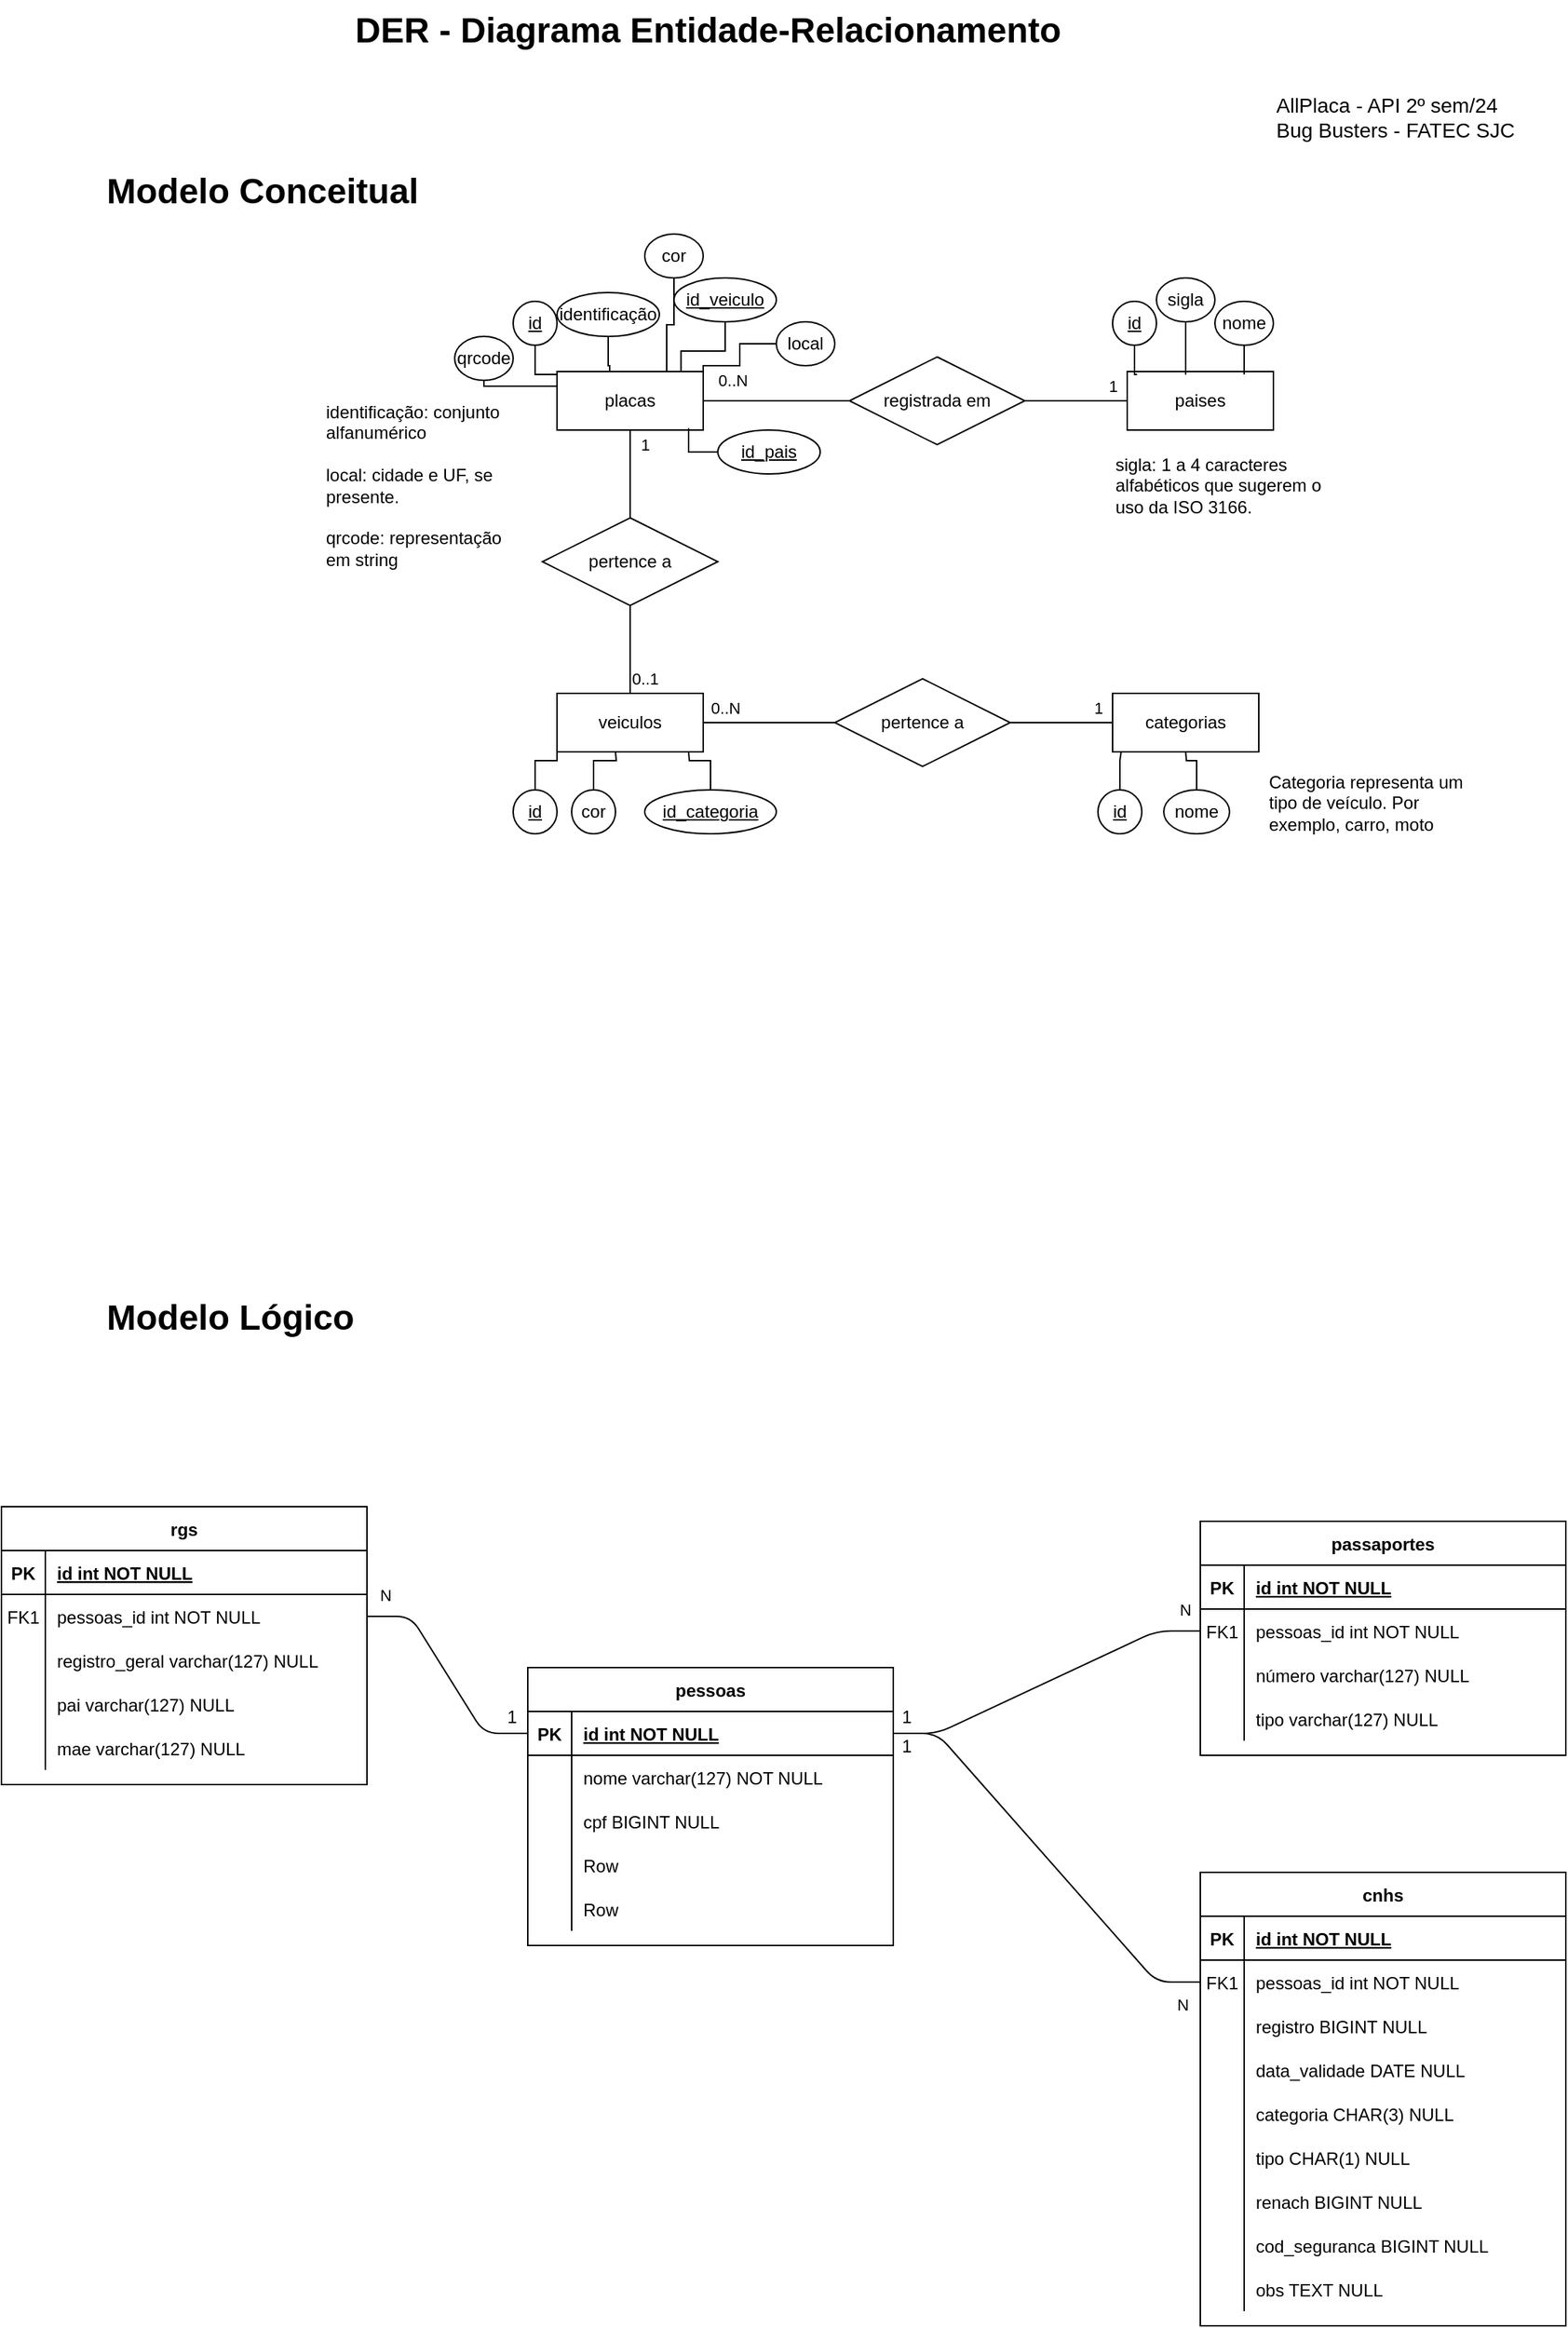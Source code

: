<mxfile version="24.7.8">
  <diagram id="R2lEEEUBdFMjLlhIrx00" name="Page-1">
    <mxGraphModel dx="1949" dy="1204" grid="1" gridSize="10" guides="1" tooltips="1" connect="1" arrows="1" fold="1" page="1" pageScale="1" pageWidth="1169" pageHeight="827" math="0" shadow="0" extFonts="Permanent Marker^https://fonts.googleapis.com/css?family=Permanent+Marker">
      <root>
        <mxCell id="0" />
        <mxCell id="1" parent="0" />
        <mxCell id="C-vyLk0tnHw3VtMMgP7b-1" value="N" style="edgeStyle=entityRelationEdgeStyle;endArrow=none;startArrow=none;endFill=0;startFill=0;rounded=1;curved=0;" parent="1" source="C-vyLk0tnHw3VtMMgP7b-24" target="C-vyLk0tnHw3VtMMgP7b-6" edge="1">
          <mxGeometry x="0.92" y="-15" width="100" height="100" relative="1" as="geometry">
            <mxPoint x="640" y="1760" as="sourcePoint" />
            <mxPoint x="740" y="1660" as="targetPoint" />
            <mxPoint as="offset" />
          </mxGeometry>
        </mxCell>
        <mxCell id="C-vyLk0tnHw3VtMMgP7b-12" value="N" style="edgeStyle=entityRelationEdgeStyle;endArrow=none;startArrow=none;endFill=0;startFill=0;exitX=1;exitY=0.5;exitDx=0;exitDy=0;" parent="1" source="C-vyLk0tnHw3VtMMgP7b-24" target="C-vyLk0tnHw3VtMMgP7b-17" edge="1">
          <mxGeometry x="0.911" y="15" width="100" height="100" relative="1" as="geometry">
            <mxPoint x="700" y="1220" as="sourcePoint" />
            <mxPoint x="760" y="1245" as="targetPoint" />
            <mxPoint as="offset" />
          </mxGeometry>
        </mxCell>
        <mxCell id="C-vyLk0tnHw3VtMMgP7b-2" value="cnhs" style="shape=table;startSize=30;container=1;collapsible=1;childLayout=tableLayout;fixedRows=1;rowLines=0;fontStyle=1;align=center;resizeLast=1;" parent="1" vertex="1">
          <mxGeometry x="890" y="1310" width="250" height="310" as="geometry" />
        </mxCell>
        <mxCell id="C-vyLk0tnHw3VtMMgP7b-3" value="" style="shape=partialRectangle;collapsible=0;dropTarget=0;pointerEvents=0;fillColor=none;points=[[0,0.5],[1,0.5]];portConstraint=eastwest;top=0;left=0;right=0;bottom=1;" parent="C-vyLk0tnHw3VtMMgP7b-2" vertex="1">
          <mxGeometry y="30" width="250" height="30" as="geometry" />
        </mxCell>
        <mxCell id="C-vyLk0tnHw3VtMMgP7b-4" value="PK" style="shape=partialRectangle;overflow=hidden;connectable=0;fillColor=none;top=0;left=0;bottom=0;right=0;fontStyle=1;" parent="C-vyLk0tnHw3VtMMgP7b-3" vertex="1">
          <mxGeometry width="30" height="30" as="geometry">
            <mxRectangle width="30" height="30" as="alternateBounds" />
          </mxGeometry>
        </mxCell>
        <mxCell id="C-vyLk0tnHw3VtMMgP7b-5" value="id int NOT NULL " style="shape=partialRectangle;overflow=hidden;connectable=0;fillColor=none;top=0;left=0;bottom=0;right=0;align=left;spacingLeft=6;fontStyle=5;" parent="C-vyLk0tnHw3VtMMgP7b-3" vertex="1">
          <mxGeometry x="30" width="220" height="30" as="geometry">
            <mxRectangle width="220" height="30" as="alternateBounds" />
          </mxGeometry>
        </mxCell>
        <mxCell id="C-vyLk0tnHw3VtMMgP7b-6" value="" style="shape=partialRectangle;collapsible=0;dropTarget=0;pointerEvents=0;fillColor=none;points=[[0,0.5],[1,0.5]];portConstraint=eastwest;top=0;left=0;right=0;bottom=0;" parent="C-vyLk0tnHw3VtMMgP7b-2" vertex="1">
          <mxGeometry y="60" width="250" height="30" as="geometry" />
        </mxCell>
        <mxCell id="C-vyLk0tnHw3VtMMgP7b-7" value="FK1" style="shape=partialRectangle;overflow=hidden;connectable=0;fillColor=none;top=0;left=0;bottom=0;right=0;" parent="C-vyLk0tnHw3VtMMgP7b-6" vertex="1">
          <mxGeometry width="30" height="30" as="geometry">
            <mxRectangle width="30" height="30" as="alternateBounds" />
          </mxGeometry>
        </mxCell>
        <mxCell id="C-vyLk0tnHw3VtMMgP7b-8" value="pessoas_id int NOT NULL" style="shape=partialRectangle;overflow=hidden;connectable=0;fillColor=none;top=0;left=0;bottom=0;right=0;align=left;spacingLeft=6;" parent="C-vyLk0tnHw3VtMMgP7b-6" vertex="1">
          <mxGeometry x="30" width="220" height="30" as="geometry">
            <mxRectangle width="220" height="30" as="alternateBounds" />
          </mxGeometry>
        </mxCell>
        <mxCell id="C-vyLk0tnHw3VtMMgP7b-9" value="" style="shape=partialRectangle;collapsible=0;dropTarget=0;pointerEvents=0;fillColor=none;points=[[0,0.5],[1,0.5]];portConstraint=eastwest;top=0;left=0;right=0;bottom=0;" parent="C-vyLk0tnHw3VtMMgP7b-2" vertex="1">
          <mxGeometry y="90" width="250" height="30" as="geometry" />
        </mxCell>
        <mxCell id="C-vyLk0tnHw3VtMMgP7b-10" value="" style="shape=partialRectangle;overflow=hidden;connectable=0;fillColor=none;top=0;left=0;bottom=0;right=0;" parent="C-vyLk0tnHw3VtMMgP7b-9" vertex="1">
          <mxGeometry width="30" height="30" as="geometry">
            <mxRectangle width="30" height="30" as="alternateBounds" />
          </mxGeometry>
        </mxCell>
        <mxCell id="C-vyLk0tnHw3VtMMgP7b-11" value="registro BIGINT NULL" style="shape=partialRectangle;overflow=hidden;connectable=0;fillColor=none;top=0;left=0;bottom=0;right=0;align=left;spacingLeft=6;" parent="C-vyLk0tnHw3VtMMgP7b-9" vertex="1">
          <mxGeometry x="30" width="220" height="30" as="geometry">
            <mxRectangle width="220" height="30" as="alternateBounds" />
          </mxGeometry>
        </mxCell>
        <mxCell id="Tl_peIcnWmOonKJj9TV7-32" value="" style="shape=tableRow;horizontal=0;startSize=0;swimlaneHead=0;swimlaneBody=0;fillColor=none;collapsible=0;dropTarget=0;points=[[0,0.5],[1,0.5]];portConstraint=eastwest;top=0;left=0;right=0;bottom=0;" parent="C-vyLk0tnHw3VtMMgP7b-2" vertex="1">
          <mxGeometry y="120" width="250" height="30" as="geometry" />
        </mxCell>
        <mxCell id="Tl_peIcnWmOonKJj9TV7-33" value="" style="shape=partialRectangle;connectable=0;fillColor=none;top=0;left=0;bottom=0;right=0;editable=1;overflow=hidden;" parent="Tl_peIcnWmOonKJj9TV7-32" vertex="1">
          <mxGeometry width="30" height="30" as="geometry">
            <mxRectangle width="30" height="30" as="alternateBounds" />
          </mxGeometry>
        </mxCell>
        <mxCell id="Tl_peIcnWmOonKJj9TV7-34" value="data_validade DATE NULL" style="shape=partialRectangle;connectable=0;fillColor=none;top=0;left=0;bottom=0;right=0;align=left;spacingLeft=6;overflow=hidden;" parent="Tl_peIcnWmOonKJj9TV7-32" vertex="1">
          <mxGeometry x="30" width="220" height="30" as="geometry">
            <mxRectangle width="220" height="30" as="alternateBounds" />
          </mxGeometry>
        </mxCell>
        <mxCell id="Tl_peIcnWmOonKJj9TV7-47" value="" style="shape=tableRow;horizontal=0;startSize=0;swimlaneHead=0;swimlaneBody=0;fillColor=none;collapsible=0;dropTarget=0;points=[[0,0.5],[1,0.5]];portConstraint=eastwest;top=0;left=0;right=0;bottom=0;" parent="C-vyLk0tnHw3VtMMgP7b-2" vertex="1">
          <mxGeometry y="150" width="250" height="30" as="geometry" />
        </mxCell>
        <mxCell id="Tl_peIcnWmOonKJj9TV7-48" value="" style="shape=partialRectangle;connectable=0;fillColor=none;top=0;left=0;bottom=0;right=0;editable=1;overflow=hidden;" parent="Tl_peIcnWmOonKJj9TV7-47" vertex="1">
          <mxGeometry width="30" height="30" as="geometry">
            <mxRectangle width="30" height="30" as="alternateBounds" />
          </mxGeometry>
        </mxCell>
        <mxCell id="Tl_peIcnWmOonKJj9TV7-49" value="categoria CHAR(3) NULL" style="shape=partialRectangle;connectable=0;fillColor=none;top=0;left=0;bottom=0;right=0;align=left;spacingLeft=6;overflow=hidden;" parent="Tl_peIcnWmOonKJj9TV7-47" vertex="1">
          <mxGeometry x="30" width="220" height="30" as="geometry">
            <mxRectangle width="220" height="30" as="alternateBounds" />
          </mxGeometry>
        </mxCell>
        <mxCell id="Tl_peIcnWmOonKJj9TV7-44" value="" style="shape=tableRow;horizontal=0;startSize=0;swimlaneHead=0;swimlaneBody=0;fillColor=none;collapsible=0;dropTarget=0;points=[[0,0.5],[1,0.5]];portConstraint=eastwest;top=0;left=0;right=0;bottom=0;" parent="C-vyLk0tnHw3VtMMgP7b-2" vertex="1">
          <mxGeometry y="180" width="250" height="30" as="geometry" />
        </mxCell>
        <mxCell id="Tl_peIcnWmOonKJj9TV7-45" value="" style="shape=partialRectangle;connectable=0;fillColor=none;top=0;left=0;bottom=0;right=0;editable=1;overflow=hidden;" parent="Tl_peIcnWmOonKJj9TV7-44" vertex="1">
          <mxGeometry width="30" height="30" as="geometry">
            <mxRectangle width="30" height="30" as="alternateBounds" />
          </mxGeometry>
        </mxCell>
        <mxCell id="Tl_peIcnWmOonKJj9TV7-46" value="tipo CHAR(1) NULL" style="shape=partialRectangle;connectable=0;fillColor=none;top=0;left=0;bottom=0;right=0;align=left;spacingLeft=6;overflow=hidden;" parent="Tl_peIcnWmOonKJj9TV7-44" vertex="1">
          <mxGeometry x="30" width="220" height="30" as="geometry">
            <mxRectangle width="220" height="30" as="alternateBounds" />
          </mxGeometry>
        </mxCell>
        <mxCell id="Tl_peIcnWmOonKJj9TV7-41" value="" style="shape=tableRow;horizontal=0;startSize=0;swimlaneHead=0;swimlaneBody=0;fillColor=none;collapsible=0;dropTarget=0;points=[[0,0.5],[1,0.5]];portConstraint=eastwest;top=0;left=0;right=0;bottom=0;" parent="C-vyLk0tnHw3VtMMgP7b-2" vertex="1">
          <mxGeometry y="210" width="250" height="30" as="geometry" />
        </mxCell>
        <mxCell id="Tl_peIcnWmOonKJj9TV7-42" value="" style="shape=partialRectangle;connectable=0;fillColor=none;top=0;left=0;bottom=0;right=0;editable=1;overflow=hidden;" parent="Tl_peIcnWmOonKJj9TV7-41" vertex="1">
          <mxGeometry width="30" height="30" as="geometry">
            <mxRectangle width="30" height="30" as="alternateBounds" />
          </mxGeometry>
        </mxCell>
        <mxCell id="Tl_peIcnWmOonKJj9TV7-43" value="renach BIGINT NULL" style="shape=partialRectangle;connectable=0;fillColor=none;top=0;left=0;bottom=0;right=0;align=left;spacingLeft=6;overflow=hidden;" parent="Tl_peIcnWmOonKJj9TV7-41" vertex="1">
          <mxGeometry x="30" width="220" height="30" as="geometry">
            <mxRectangle width="220" height="30" as="alternateBounds" />
          </mxGeometry>
        </mxCell>
        <mxCell id="Tl_peIcnWmOonKJj9TV7-38" value="" style="shape=tableRow;horizontal=0;startSize=0;swimlaneHead=0;swimlaneBody=0;fillColor=none;collapsible=0;dropTarget=0;points=[[0,0.5],[1,0.5]];portConstraint=eastwest;top=0;left=0;right=0;bottom=0;" parent="C-vyLk0tnHw3VtMMgP7b-2" vertex="1">
          <mxGeometry y="240" width="250" height="30" as="geometry" />
        </mxCell>
        <mxCell id="Tl_peIcnWmOonKJj9TV7-39" value="" style="shape=partialRectangle;connectable=0;fillColor=none;top=0;left=0;bottom=0;right=0;editable=1;overflow=hidden;" parent="Tl_peIcnWmOonKJj9TV7-38" vertex="1">
          <mxGeometry width="30" height="30" as="geometry">
            <mxRectangle width="30" height="30" as="alternateBounds" />
          </mxGeometry>
        </mxCell>
        <mxCell id="Tl_peIcnWmOonKJj9TV7-40" value="cod_seguranca BIGINT NULL" style="shape=partialRectangle;connectable=0;fillColor=none;top=0;left=0;bottom=0;right=0;align=left;spacingLeft=6;overflow=hidden;" parent="Tl_peIcnWmOonKJj9TV7-38" vertex="1">
          <mxGeometry x="30" width="220" height="30" as="geometry">
            <mxRectangle width="220" height="30" as="alternateBounds" />
          </mxGeometry>
        </mxCell>
        <mxCell id="Tl_peIcnWmOonKJj9TV7-35" value="" style="shape=tableRow;horizontal=0;startSize=0;swimlaneHead=0;swimlaneBody=0;fillColor=none;collapsible=0;dropTarget=0;points=[[0,0.5],[1,0.5]];portConstraint=eastwest;top=0;left=0;right=0;bottom=0;" parent="C-vyLk0tnHw3VtMMgP7b-2" vertex="1">
          <mxGeometry y="270" width="250" height="30" as="geometry" />
        </mxCell>
        <mxCell id="Tl_peIcnWmOonKJj9TV7-36" value="" style="shape=partialRectangle;connectable=0;fillColor=none;top=0;left=0;bottom=0;right=0;editable=1;overflow=hidden;" parent="Tl_peIcnWmOonKJj9TV7-35" vertex="1">
          <mxGeometry width="30" height="30" as="geometry">
            <mxRectangle width="30" height="30" as="alternateBounds" />
          </mxGeometry>
        </mxCell>
        <mxCell id="Tl_peIcnWmOonKJj9TV7-37" value="obs TEXT NULL" style="shape=partialRectangle;connectable=0;fillColor=none;top=0;left=0;bottom=0;right=0;align=left;spacingLeft=6;overflow=hidden;" parent="Tl_peIcnWmOonKJj9TV7-35" vertex="1">
          <mxGeometry x="30" width="220" height="30" as="geometry">
            <mxRectangle width="220" height="30" as="alternateBounds" />
          </mxGeometry>
        </mxCell>
        <mxCell id="C-vyLk0tnHw3VtMMgP7b-13" value="passaportes" style="shape=table;startSize=30;container=1;collapsible=1;childLayout=tableLayout;fixedRows=1;rowLines=0;fontStyle=1;align=center;resizeLast=1;" parent="1" vertex="1">
          <mxGeometry x="890" y="1070" width="250" height="160" as="geometry" />
        </mxCell>
        <mxCell id="C-vyLk0tnHw3VtMMgP7b-14" value="" style="shape=partialRectangle;collapsible=0;dropTarget=0;pointerEvents=0;fillColor=none;points=[[0,0.5],[1,0.5]];portConstraint=eastwest;top=0;left=0;right=0;bottom=1;" parent="C-vyLk0tnHw3VtMMgP7b-13" vertex="1">
          <mxGeometry y="30" width="250" height="30" as="geometry" />
        </mxCell>
        <mxCell id="C-vyLk0tnHw3VtMMgP7b-15" value="PK" style="shape=partialRectangle;overflow=hidden;connectable=0;fillColor=none;top=0;left=0;bottom=0;right=0;fontStyle=1;" parent="C-vyLk0tnHw3VtMMgP7b-14" vertex="1">
          <mxGeometry width="30" height="30" as="geometry">
            <mxRectangle width="30" height="30" as="alternateBounds" />
          </mxGeometry>
        </mxCell>
        <mxCell id="C-vyLk0tnHw3VtMMgP7b-16" value="id int NOT NULL " style="shape=partialRectangle;overflow=hidden;connectable=0;fillColor=none;top=0;left=0;bottom=0;right=0;align=left;spacingLeft=6;fontStyle=5;" parent="C-vyLk0tnHw3VtMMgP7b-14" vertex="1">
          <mxGeometry x="30" width="220" height="30" as="geometry">
            <mxRectangle width="220" height="30" as="alternateBounds" />
          </mxGeometry>
        </mxCell>
        <mxCell id="C-vyLk0tnHw3VtMMgP7b-17" value="" style="shape=partialRectangle;collapsible=0;dropTarget=0;pointerEvents=0;fillColor=none;points=[[0,0.5],[1,0.5]];portConstraint=eastwest;top=0;left=0;right=0;bottom=0;" parent="C-vyLk0tnHw3VtMMgP7b-13" vertex="1">
          <mxGeometry y="60" width="250" height="30" as="geometry" />
        </mxCell>
        <mxCell id="C-vyLk0tnHw3VtMMgP7b-18" value="FK1" style="shape=partialRectangle;overflow=hidden;connectable=0;fillColor=none;top=0;left=0;bottom=0;right=0;" parent="C-vyLk0tnHw3VtMMgP7b-17" vertex="1">
          <mxGeometry width="30" height="30" as="geometry">
            <mxRectangle width="30" height="30" as="alternateBounds" />
          </mxGeometry>
        </mxCell>
        <mxCell id="C-vyLk0tnHw3VtMMgP7b-19" value="pessoas_id int NOT NULL" style="shape=partialRectangle;overflow=hidden;connectable=0;fillColor=none;top=0;left=0;bottom=0;right=0;align=left;spacingLeft=6;" parent="C-vyLk0tnHw3VtMMgP7b-17" vertex="1">
          <mxGeometry x="30" width="220" height="30" as="geometry">
            <mxRectangle width="220" height="30" as="alternateBounds" />
          </mxGeometry>
        </mxCell>
        <mxCell id="9Dje5D2bRbIMvpzB-jnD-54" value="" style="shape=tableRow;horizontal=0;startSize=0;swimlaneHead=0;swimlaneBody=0;fillColor=none;collapsible=0;dropTarget=0;points=[[0,0.5],[1,0.5]];portConstraint=eastwest;top=0;left=0;right=0;bottom=0;" parent="C-vyLk0tnHw3VtMMgP7b-13" vertex="1">
          <mxGeometry y="90" width="250" height="30" as="geometry" />
        </mxCell>
        <mxCell id="9Dje5D2bRbIMvpzB-jnD-55" value="" style="shape=partialRectangle;connectable=0;fillColor=none;top=0;left=0;bottom=0;right=0;editable=1;overflow=hidden;" parent="9Dje5D2bRbIMvpzB-jnD-54" vertex="1">
          <mxGeometry width="30" height="30" as="geometry">
            <mxRectangle width="30" height="30" as="alternateBounds" />
          </mxGeometry>
        </mxCell>
        <mxCell id="9Dje5D2bRbIMvpzB-jnD-56" value="número varchar(127) NULL" style="shape=partialRectangle;connectable=0;fillColor=none;top=0;left=0;bottom=0;right=0;align=left;spacingLeft=6;overflow=hidden;" parent="9Dje5D2bRbIMvpzB-jnD-54" vertex="1">
          <mxGeometry x="30" width="220" height="30" as="geometry">
            <mxRectangle width="220" height="30" as="alternateBounds" />
          </mxGeometry>
        </mxCell>
        <mxCell id="C-vyLk0tnHw3VtMMgP7b-20" value="" style="shape=partialRectangle;collapsible=0;dropTarget=0;pointerEvents=0;fillColor=none;points=[[0,0.5],[1,0.5]];portConstraint=eastwest;top=0;left=0;right=0;bottom=0;" parent="C-vyLk0tnHw3VtMMgP7b-13" vertex="1">
          <mxGeometry y="120" width="250" height="30" as="geometry" />
        </mxCell>
        <mxCell id="C-vyLk0tnHw3VtMMgP7b-21" value="" style="shape=partialRectangle;overflow=hidden;connectable=0;fillColor=none;top=0;left=0;bottom=0;right=0;" parent="C-vyLk0tnHw3VtMMgP7b-20" vertex="1">
          <mxGeometry width="30" height="30" as="geometry">
            <mxRectangle width="30" height="30" as="alternateBounds" />
          </mxGeometry>
        </mxCell>
        <mxCell id="C-vyLk0tnHw3VtMMgP7b-22" value="tipo varchar(127) NULL" style="shape=partialRectangle;overflow=hidden;connectable=0;fillColor=none;top=0;left=0;bottom=0;right=0;align=left;spacingLeft=6;" parent="C-vyLk0tnHw3VtMMgP7b-20" vertex="1">
          <mxGeometry x="30" width="220" height="30" as="geometry">
            <mxRectangle width="220" height="30" as="alternateBounds" />
          </mxGeometry>
        </mxCell>
        <mxCell id="C-vyLk0tnHw3VtMMgP7b-23" value="pessoas" style="shape=table;startSize=30;container=1;collapsible=1;childLayout=tableLayout;fixedRows=1;rowLines=0;fontStyle=1;align=center;resizeLast=1;" parent="1" vertex="1">
          <mxGeometry x="430" y="1170" width="250" height="190" as="geometry" />
        </mxCell>
        <mxCell id="C-vyLk0tnHw3VtMMgP7b-24" value="" style="shape=partialRectangle;collapsible=0;dropTarget=0;pointerEvents=0;fillColor=none;points=[[0,0.5],[1,0.5]];portConstraint=eastwest;top=0;left=0;right=0;bottom=1;" parent="C-vyLk0tnHw3VtMMgP7b-23" vertex="1">
          <mxGeometry y="30" width="250" height="30" as="geometry" />
        </mxCell>
        <mxCell id="C-vyLk0tnHw3VtMMgP7b-25" value="PK" style="shape=partialRectangle;overflow=hidden;connectable=0;fillColor=none;top=0;left=0;bottom=0;right=0;fontStyle=1;" parent="C-vyLk0tnHw3VtMMgP7b-24" vertex="1">
          <mxGeometry width="30" height="30" as="geometry">
            <mxRectangle width="30" height="30" as="alternateBounds" />
          </mxGeometry>
        </mxCell>
        <mxCell id="C-vyLk0tnHw3VtMMgP7b-26" value="id int NOT NULL " style="shape=partialRectangle;overflow=hidden;connectable=0;fillColor=none;top=0;left=0;bottom=0;right=0;align=left;spacingLeft=6;fontStyle=5;" parent="C-vyLk0tnHw3VtMMgP7b-24" vertex="1">
          <mxGeometry x="30" width="220" height="30" as="geometry">
            <mxRectangle width="220" height="30" as="alternateBounds" />
          </mxGeometry>
        </mxCell>
        <mxCell id="C-vyLk0tnHw3VtMMgP7b-27" value="" style="shape=partialRectangle;collapsible=0;dropTarget=0;pointerEvents=0;fillColor=none;points=[[0,0.5],[1,0.5]];portConstraint=eastwest;top=0;left=0;right=0;bottom=0;" parent="C-vyLk0tnHw3VtMMgP7b-23" vertex="1">
          <mxGeometry y="60" width="250" height="30" as="geometry" />
        </mxCell>
        <mxCell id="C-vyLk0tnHw3VtMMgP7b-28" value="" style="shape=partialRectangle;overflow=hidden;connectable=0;fillColor=none;top=0;left=0;bottom=0;right=0;" parent="C-vyLk0tnHw3VtMMgP7b-27" vertex="1">
          <mxGeometry width="30" height="30" as="geometry">
            <mxRectangle width="30" height="30" as="alternateBounds" />
          </mxGeometry>
        </mxCell>
        <mxCell id="C-vyLk0tnHw3VtMMgP7b-29" value="nome varchar(127) NOT NULL" style="shape=partialRectangle;overflow=hidden;connectable=0;fillColor=none;top=0;left=0;bottom=0;right=0;align=left;spacingLeft=6;" parent="C-vyLk0tnHw3VtMMgP7b-27" vertex="1">
          <mxGeometry x="30" width="220" height="30" as="geometry">
            <mxRectangle width="220" height="30" as="alternateBounds" />
          </mxGeometry>
        </mxCell>
        <mxCell id="Tl_peIcnWmOonKJj9TV7-11" value="" style="shape=tableRow;horizontal=0;startSize=0;swimlaneHead=0;swimlaneBody=0;fillColor=none;collapsible=0;dropTarget=0;points=[[0,0.5],[1,0.5]];portConstraint=eastwest;top=0;left=0;right=0;bottom=0;" parent="C-vyLk0tnHw3VtMMgP7b-23" vertex="1">
          <mxGeometry y="90" width="250" height="30" as="geometry" />
        </mxCell>
        <mxCell id="Tl_peIcnWmOonKJj9TV7-12" value="" style="shape=partialRectangle;connectable=0;fillColor=none;top=0;left=0;bottom=0;right=0;editable=1;overflow=hidden;" parent="Tl_peIcnWmOonKJj9TV7-11" vertex="1">
          <mxGeometry width="30" height="30" as="geometry">
            <mxRectangle width="30" height="30" as="alternateBounds" />
          </mxGeometry>
        </mxCell>
        <mxCell id="Tl_peIcnWmOonKJj9TV7-13" value="cpf BIGINT NULL" style="shape=partialRectangle;connectable=0;fillColor=none;top=0;left=0;bottom=0;right=0;align=left;spacingLeft=6;overflow=hidden;" parent="Tl_peIcnWmOonKJj9TV7-11" vertex="1">
          <mxGeometry x="30" width="220" height="30" as="geometry">
            <mxRectangle width="220" height="30" as="alternateBounds" />
          </mxGeometry>
        </mxCell>
        <mxCell id="Tl_peIcnWmOonKJj9TV7-17" value="" style="shape=tableRow;horizontal=0;startSize=0;swimlaneHead=0;swimlaneBody=0;fillColor=none;collapsible=0;dropTarget=0;points=[[0,0.5],[1,0.5]];portConstraint=eastwest;top=0;left=0;right=0;bottom=0;" parent="C-vyLk0tnHw3VtMMgP7b-23" vertex="1">
          <mxGeometry y="120" width="250" height="30" as="geometry" />
        </mxCell>
        <mxCell id="Tl_peIcnWmOonKJj9TV7-18" value="" style="shape=partialRectangle;connectable=0;fillColor=none;top=0;left=0;bottom=0;right=0;editable=1;overflow=hidden;" parent="Tl_peIcnWmOonKJj9TV7-17" vertex="1">
          <mxGeometry width="30" height="30" as="geometry">
            <mxRectangle width="30" height="30" as="alternateBounds" />
          </mxGeometry>
        </mxCell>
        <mxCell id="Tl_peIcnWmOonKJj9TV7-19" value="Row" style="shape=partialRectangle;connectable=0;fillColor=none;top=0;left=0;bottom=0;right=0;align=left;spacingLeft=6;overflow=hidden;" parent="Tl_peIcnWmOonKJj9TV7-17" vertex="1">
          <mxGeometry x="30" width="220" height="30" as="geometry">
            <mxRectangle width="220" height="30" as="alternateBounds" />
          </mxGeometry>
        </mxCell>
        <mxCell id="Tl_peIcnWmOonKJj9TV7-14" value="" style="shape=tableRow;horizontal=0;startSize=0;swimlaneHead=0;swimlaneBody=0;fillColor=none;collapsible=0;dropTarget=0;points=[[0,0.5],[1,0.5]];portConstraint=eastwest;top=0;left=0;right=0;bottom=0;" parent="C-vyLk0tnHw3VtMMgP7b-23" vertex="1">
          <mxGeometry y="150" width="250" height="30" as="geometry" />
        </mxCell>
        <mxCell id="Tl_peIcnWmOonKJj9TV7-15" value="" style="shape=partialRectangle;connectable=0;fillColor=none;top=0;left=0;bottom=0;right=0;editable=1;overflow=hidden;" parent="Tl_peIcnWmOonKJj9TV7-14" vertex="1">
          <mxGeometry width="30" height="30" as="geometry">
            <mxRectangle width="30" height="30" as="alternateBounds" />
          </mxGeometry>
        </mxCell>
        <mxCell id="Tl_peIcnWmOonKJj9TV7-16" value="Row" style="shape=partialRectangle;connectable=0;fillColor=none;top=0;left=0;bottom=0;right=0;align=left;spacingLeft=6;overflow=hidden;" parent="Tl_peIcnWmOonKJj9TV7-14" vertex="1">
          <mxGeometry x="30" width="220" height="30" as="geometry">
            <mxRectangle width="220" height="30" as="alternateBounds" />
          </mxGeometry>
        </mxCell>
        <mxCell id="9Dje5D2bRbIMvpzB-jnD-11" value="1" style="edgeStyle=orthogonalEdgeStyle;rounded=0;orthogonalLoop=1;jettySize=auto;html=1;endArrow=none;endFill=0;" parent="1" source="9Dje5D2bRbIMvpzB-jnD-1" target="9Dje5D2bRbIMvpzB-jnD-10" edge="1">
          <mxGeometry x="-0.667" y="10" relative="1" as="geometry">
            <mxPoint as="offset" />
          </mxGeometry>
        </mxCell>
        <mxCell id="9Dje5D2bRbIMvpzB-jnD-1" value="placas" style="whiteSpace=wrap;html=1;align=center;" parent="1" vertex="1">
          <mxGeometry x="450" y="284" width="100" height="40" as="geometry" />
        </mxCell>
        <mxCell id="9Dje5D2bRbIMvpzB-jnD-7" value="veiculos" style="whiteSpace=wrap;html=1;align=center;" parent="1" vertex="1">
          <mxGeometry x="450" y="504" width="100" height="40" as="geometry" />
        </mxCell>
        <mxCell id="9Dje5D2bRbIMvpzB-jnD-12" value="0..1" style="edgeStyle=orthogonalEdgeStyle;rounded=0;orthogonalLoop=1;jettySize=auto;html=1;endArrow=none;endFill=0;" parent="1" source="9Dje5D2bRbIMvpzB-jnD-10" target="9Dje5D2bRbIMvpzB-jnD-7" edge="1">
          <mxGeometry x="0.667" y="10" relative="1" as="geometry">
            <mxPoint as="offset" />
          </mxGeometry>
        </mxCell>
        <mxCell id="9Dje5D2bRbIMvpzB-jnD-10" value="pertence a" style="shape=rhombus;perimeter=rhombusPerimeter;whiteSpace=wrap;html=1;align=center;" parent="1" vertex="1">
          <mxGeometry x="440" y="384" width="120" height="60" as="geometry" />
        </mxCell>
        <mxCell id="9Dje5D2bRbIMvpzB-jnD-35" value="&lt;h1 style=&quot;margin-top: 0px;&quot;&gt;DER - Diagrama Entidade-Relacionamento&lt;/h1&gt;" style="text;html=1;whiteSpace=wrap;overflow=hidden;rounded=0;" parent="1" vertex="1">
          <mxGeometry x="310" y="30" width="550" height="50" as="geometry" />
        </mxCell>
        <mxCell id="9Dje5D2bRbIMvpzB-jnD-39" value="rgs" style="shape=table;startSize=30;container=1;collapsible=1;childLayout=tableLayout;fixedRows=1;rowLines=0;fontStyle=1;align=center;resizeLast=1;" parent="1" vertex="1">
          <mxGeometry x="70" y="1060" width="250" height="190" as="geometry" />
        </mxCell>
        <mxCell id="9Dje5D2bRbIMvpzB-jnD-40" value="" style="shape=partialRectangle;collapsible=0;dropTarget=0;pointerEvents=0;fillColor=none;points=[[0,0.5],[1,0.5]];portConstraint=eastwest;top=0;left=0;right=0;bottom=1;" parent="9Dje5D2bRbIMvpzB-jnD-39" vertex="1">
          <mxGeometry y="30" width="250" height="30" as="geometry" />
        </mxCell>
        <mxCell id="9Dje5D2bRbIMvpzB-jnD-41" value="PK" style="shape=partialRectangle;overflow=hidden;connectable=0;fillColor=none;top=0;left=0;bottom=0;right=0;fontStyle=1;" parent="9Dje5D2bRbIMvpzB-jnD-40" vertex="1">
          <mxGeometry width="30" height="30" as="geometry">
            <mxRectangle width="30" height="30" as="alternateBounds" />
          </mxGeometry>
        </mxCell>
        <mxCell id="9Dje5D2bRbIMvpzB-jnD-42" value="id int NOT NULL " style="shape=partialRectangle;overflow=hidden;connectable=0;fillColor=none;top=0;left=0;bottom=0;right=0;align=left;spacingLeft=6;fontStyle=5;" parent="9Dje5D2bRbIMvpzB-jnD-40" vertex="1">
          <mxGeometry x="30" width="220" height="30" as="geometry">
            <mxRectangle width="220" height="30" as="alternateBounds" />
          </mxGeometry>
        </mxCell>
        <mxCell id="9Dje5D2bRbIMvpzB-jnD-43" value="" style="shape=partialRectangle;collapsible=0;dropTarget=0;pointerEvents=0;fillColor=none;points=[[0,0.5],[1,0.5]];portConstraint=eastwest;top=0;left=0;right=0;bottom=0;" parent="9Dje5D2bRbIMvpzB-jnD-39" vertex="1">
          <mxGeometry y="60" width="250" height="30" as="geometry" />
        </mxCell>
        <mxCell id="9Dje5D2bRbIMvpzB-jnD-44" value="FK1" style="shape=partialRectangle;overflow=hidden;connectable=0;fillColor=none;top=0;left=0;bottom=0;right=0;" parent="9Dje5D2bRbIMvpzB-jnD-43" vertex="1">
          <mxGeometry width="30" height="30" as="geometry">
            <mxRectangle width="30" height="30" as="alternateBounds" />
          </mxGeometry>
        </mxCell>
        <mxCell id="9Dje5D2bRbIMvpzB-jnD-45" value="pessoas_id int NOT NULL" style="shape=partialRectangle;overflow=hidden;connectable=0;fillColor=none;top=0;left=0;bottom=0;right=0;align=left;spacingLeft=6;" parent="9Dje5D2bRbIMvpzB-jnD-43" vertex="1">
          <mxGeometry x="30" width="220" height="30" as="geometry">
            <mxRectangle width="220" height="30" as="alternateBounds" />
          </mxGeometry>
        </mxCell>
        <mxCell id="9Dje5D2bRbIMvpzB-jnD-46" value="" style="shape=partialRectangle;collapsible=0;dropTarget=0;pointerEvents=0;fillColor=none;points=[[0,0.5],[1,0.5]];portConstraint=eastwest;top=0;left=0;right=0;bottom=0;" parent="9Dje5D2bRbIMvpzB-jnD-39" vertex="1">
          <mxGeometry y="90" width="250" height="30" as="geometry" />
        </mxCell>
        <mxCell id="9Dje5D2bRbIMvpzB-jnD-47" value="" style="shape=partialRectangle;overflow=hidden;connectable=0;fillColor=none;top=0;left=0;bottom=0;right=0;" parent="9Dje5D2bRbIMvpzB-jnD-46" vertex="1">
          <mxGeometry width="30" height="30" as="geometry">
            <mxRectangle width="30" height="30" as="alternateBounds" />
          </mxGeometry>
        </mxCell>
        <mxCell id="9Dje5D2bRbIMvpzB-jnD-48" value="registro_geral varchar(127) NULL" style="shape=partialRectangle;overflow=hidden;connectable=0;fillColor=none;top=0;left=0;bottom=0;right=0;align=left;spacingLeft=6;" parent="9Dje5D2bRbIMvpzB-jnD-46" vertex="1">
          <mxGeometry x="30" width="220" height="30" as="geometry">
            <mxRectangle width="220" height="30" as="alternateBounds" />
          </mxGeometry>
        </mxCell>
        <mxCell id="Tl_peIcnWmOonKJj9TV7-23" value="" style="shape=tableRow;horizontal=0;startSize=0;swimlaneHead=0;swimlaneBody=0;fillColor=none;collapsible=0;dropTarget=0;points=[[0,0.5],[1,0.5]];portConstraint=eastwest;top=0;left=0;right=0;bottom=0;" parent="9Dje5D2bRbIMvpzB-jnD-39" vertex="1">
          <mxGeometry y="120" width="250" height="30" as="geometry" />
        </mxCell>
        <mxCell id="Tl_peIcnWmOonKJj9TV7-24" value="" style="shape=partialRectangle;connectable=0;fillColor=none;top=0;left=0;bottom=0;right=0;editable=1;overflow=hidden;" parent="Tl_peIcnWmOonKJj9TV7-23" vertex="1">
          <mxGeometry width="30" height="30" as="geometry">
            <mxRectangle width="30" height="30" as="alternateBounds" />
          </mxGeometry>
        </mxCell>
        <mxCell id="Tl_peIcnWmOonKJj9TV7-25" value="pai varchar(127) NULL" style="shape=partialRectangle;connectable=0;fillColor=none;top=0;left=0;bottom=0;right=0;align=left;spacingLeft=6;overflow=hidden;" parent="Tl_peIcnWmOonKJj9TV7-23" vertex="1">
          <mxGeometry x="30" width="220" height="30" as="geometry">
            <mxRectangle width="220" height="30" as="alternateBounds" />
          </mxGeometry>
        </mxCell>
        <mxCell id="Tl_peIcnWmOonKJj9TV7-26" value="" style="shape=tableRow;horizontal=0;startSize=0;swimlaneHead=0;swimlaneBody=0;fillColor=none;collapsible=0;dropTarget=0;points=[[0,0.5],[1,0.5]];portConstraint=eastwest;top=0;left=0;right=0;bottom=0;" parent="9Dje5D2bRbIMvpzB-jnD-39" vertex="1">
          <mxGeometry y="150" width="250" height="30" as="geometry" />
        </mxCell>
        <mxCell id="Tl_peIcnWmOonKJj9TV7-27" value="" style="shape=partialRectangle;connectable=0;fillColor=none;top=0;left=0;bottom=0;right=0;editable=1;overflow=hidden;" parent="Tl_peIcnWmOonKJj9TV7-26" vertex="1">
          <mxGeometry width="30" height="30" as="geometry">
            <mxRectangle width="30" height="30" as="alternateBounds" />
          </mxGeometry>
        </mxCell>
        <mxCell id="Tl_peIcnWmOonKJj9TV7-28" value="mae varchar(127) NULL" style="shape=partialRectangle;connectable=0;fillColor=none;top=0;left=0;bottom=0;right=0;align=left;spacingLeft=6;overflow=hidden;" parent="Tl_peIcnWmOonKJj9TV7-26" vertex="1">
          <mxGeometry x="30" width="220" height="30" as="geometry">
            <mxRectangle width="220" height="30" as="alternateBounds" />
          </mxGeometry>
        </mxCell>
        <mxCell id="9Dje5D2bRbIMvpzB-jnD-52" value="N" style="edgeStyle=entityRelationEdgeStyle;endArrow=none;startArrow=none;endFill=0;startFill=0;rounded=1;curved=0;exitX=1;exitY=0.5;exitDx=0;exitDy=0;entryX=0;entryY=0.5;entryDx=0;entryDy=0;" parent="1" source="9Dje5D2bRbIMvpzB-jnD-43" target="C-vyLk0tnHw3VtMMgP7b-24" edge="1">
          <mxGeometry x="-0.833" y="15" width="100" height="100" relative="1" as="geometry">
            <mxPoint x="690" y="1225" as="sourcePoint" />
            <mxPoint x="690" y="1415" as="targetPoint" />
            <Array as="points">
              <mxPoint x="700" y="1030" />
            </Array>
            <mxPoint as="offset" />
          </mxGeometry>
        </mxCell>
        <mxCell id="9Dje5D2bRbIMvpzB-jnD-120" value="&lt;h1 style=&quot;margin-top: 0px;&quot;&gt;Modelo Conceitual&lt;/h1&gt;" style="text;html=1;whiteSpace=wrap;overflow=hidden;rounded=0;" parent="1" vertex="1">
          <mxGeometry x="140" y="140" width="230" height="50" as="geometry" />
        </mxCell>
        <mxCell id="9Dje5D2bRbIMvpzB-jnD-121" value="&lt;h1 style=&quot;margin-top: 0px;&quot;&gt;Modelo Lógico&lt;/h1&gt;" style="text;html=1;whiteSpace=wrap;overflow=hidden;rounded=0;" parent="1" vertex="1">
          <mxGeometry x="140" y="910" width="175" height="40" as="geometry" />
        </mxCell>
        <mxCell id="9Dje5D2bRbIMvpzB-jnD-122" value="1" style="text;strokeColor=none;fillColor=none;spacingLeft=4;spacingRight=4;overflow=hidden;rotatable=0;points=[[0,0.5],[1,0.5]];portConstraint=eastwest;fontSize=12;whiteSpace=wrap;html=1;" parent="1" vertex="1">
          <mxGeometry x="680" y="1190" width="20" height="20" as="geometry" />
        </mxCell>
        <mxCell id="9Dje5D2bRbIMvpzB-jnD-124" value="1" style="text;strokeColor=none;fillColor=none;spacingLeft=4;spacingRight=4;overflow=hidden;rotatable=0;points=[[0,0.5],[1,0.5]];portConstraint=eastwest;fontSize=12;whiteSpace=wrap;html=1;" parent="1" vertex="1">
          <mxGeometry x="680" y="1210" width="20" height="20" as="geometry" />
        </mxCell>
        <mxCell id="9Dje5D2bRbIMvpzB-jnD-125" value="1" style="text;strokeColor=none;fillColor=none;spacingLeft=4;spacingRight=4;overflow=hidden;rotatable=0;points=[[0,0.5],[1,0.5]];portConstraint=eastwest;fontSize=12;whiteSpace=wrap;html=1;" parent="1" vertex="1">
          <mxGeometry x="410" y="1190" width="20" height="20" as="geometry" />
        </mxCell>
        <mxCell id="9Dje5D2bRbIMvpzB-jnD-138" value="&lt;div style=&quot;font-size: 14px;&quot;&gt;AllPlaca&lt;span style=&quot;background-color: initial;&quot;&gt;&amp;nbsp;- API&amp;nbsp;&lt;/span&gt;&lt;span style=&quot;background-color: initial;&quot;&gt;2º sem/24&lt;/span&gt;&lt;/div&gt;Bug Busters -&amp;nbsp;&lt;span style=&quot;background-color: initial;&quot;&gt;FATEC SJC&lt;/span&gt;" style="text;html=1;align=left;verticalAlign=middle;whiteSpace=wrap;rounded=0;fontSize=14;spacingBottom=0;spacing=2;" parent="1" vertex="1">
          <mxGeometry x="940" y="70" width="185" height="80" as="geometry" />
        </mxCell>
        <mxCell id="Qlr8hosE_g9btgfpzCi6-2" style="edgeStyle=orthogonalEdgeStyle;rounded=0;orthogonalLoop=1;jettySize=auto;html=1;entryX=0;entryY=1;entryDx=0;entryDy=0;endArrow=none;endFill=0;" parent="1" source="Qlr8hosE_g9btgfpzCi6-1" target="9Dje5D2bRbIMvpzB-jnD-7" edge="1">
          <mxGeometry relative="1" as="geometry" />
        </mxCell>
        <mxCell id="Qlr8hosE_g9btgfpzCi6-1" value="id" style="ellipse;whiteSpace=wrap;html=1;align=center;fontStyle=4;" parent="1" vertex="1">
          <mxGeometry x="420" y="570" width="30" height="30" as="geometry" />
        </mxCell>
        <mxCell id="Qlr8hosE_g9btgfpzCi6-3" style="edgeStyle=orthogonalEdgeStyle;rounded=0;orthogonalLoop=1;jettySize=auto;html=1;entryX=0;entryY=1;entryDx=0;entryDy=0;endArrow=none;endFill=0;" parent="1" source="Qlr8hosE_g9btgfpzCi6-4" edge="1">
          <mxGeometry relative="1" as="geometry">
            <mxPoint x="490" y="544" as="targetPoint" />
          </mxGeometry>
        </mxCell>
        <mxCell id="Qlr8hosE_g9btgfpzCi6-4" value="cor" style="ellipse;whiteSpace=wrap;html=1;align=center;fontStyle=0;" parent="1" vertex="1">
          <mxGeometry x="460" y="570" width="30" height="30" as="geometry" />
        </mxCell>
        <mxCell id="Qlr8hosE_g9btgfpzCi6-5" style="edgeStyle=orthogonalEdgeStyle;rounded=0;orthogonalLoop=1;jettySize=auto;html=1;entryX=0;entryY=1;entryDx=0;entryDy=0;endArrow=none;endFill=0;" parent="1" source="Qlr8hosE_g9btgfpzCi6-6" edge="1">
          <mxGeometry relative="1" as="geometry">
            <mxPoint x="540" y="544" as="targetPoint" />
          </mxGeometry>
        </mxCell>
        <mxCell id="Qlr8hosE_g9btgfpzCi6-6" value="&lt;u&gt;id_categoria&lt;/u&gt;" style="ellipse;whiteSpace=wrap;html=1;align=center;fontStyle=0;" parent="1" vertex="1">
          <mxGeometry x="510" y="570" width="90" height="30" as="geometry" />
        </mxCell>
        <mxCell id="Qlr8hosE_g9btgfpzCi6-11" value="0..N" style="edgeStyle=orthogonalEdgeStyle;rounded=0;orthogonalLoop=1;jettySize=auto;html=1;endArrow=none;endFill=0;exitX=1;exitY=0.5;exitDx=0;exitDy=0;" parent="1" source="9Dje5D2bRbIMvpzB-jnD-7" target="Qlr8hosE_g9btgfpzCi6-14" edge="1">
          <mxGeometry x="-0.667" y="10" relative="1" as="geometry">
            <mxPoint x="520" y="344" as="targetPoint" />
            <mxPoint as="offset" />
            <mxPoint x="570" y="414" as="sourcePoint" />
          </mxGeometry>
        </mxCell>
        <mxCell id="Qlr8hosE_g9btgfpzCi6-12" value="categorias" style="whiteSpace=wrap;html=1;align=center;" parent="1" vertex="1">
          <mxGeometry x="830" y="504" width="100" height="40" as="geometry" />
        </mxCell>
        <mxCell id="Qlr8hosE_g9btgfpzCi6-13" value="1" style="edgeStyle=orthogonalEdgeStyle;rounded=0;orthogonalLoop=1;jettySize=auto;html=1;entryX=0;entryY=0.5;entryDx=0;entryDy=0;endArrow=none;endFill=0;" parent="1" source="Qlr8hosE_g9btgfpzCi6-14" target="Qlr8hosE_g9btgfpzCi6-12" edge="1">
          <mxGeometry x="0.714" y="10" relative="1" as="geometry">
            <mxPoint as="offset" />
          </mxGeometry>
        </mxCell>
        <mxCell id="Qlr8hosE_g9btgfpzCi6-14" value="pertence a" style="shape=rhombus;perimeter=rhombusPerimeter;whiteSpace=wrap;html=1;align=center;" parent="1" vertex="1">
          <mxGeometry x="640" y="494" width="120" height="60" as="geometry" />
        </mxCell>
        <mxCell id="Qlr8hosE_g9btgfpzCi6-17" style="edgeStyle=orthogonalEdgeStyle;rounded=0;orthogonalLoop=1;jettySize=auto;html=1;endArrow=none;endFill=0;entryX=0.059;entryY=0.993;entryDx=0;entryDy=0;entryPerimeter=0;" parent="1" source="Qlr8hosE_g9btgfpzCi6-18" target="Qlr8hosE_g9btgfpzCi6-12" edge="1">
          <mxGeometry relative="1" as="geometry">
            <mxPoint x="835" y="550" as="targetPoint" />
          </mxGeometry>
        </mxCell>
        <mxCell id="Qlr8hosE_g9btgfpzCi6-18" value="id" style="ellipse;whiteSpace=wrap;html=1;align=center;fontStyle=4;" parent="1" vertex="1">
          <mxGeometry x="820" y="570" width="30" height="30" as="geometry" />
        </mxCell>
        <mxCell id="Qlr8hosE_g9btgfpzCi6-19" style="edgeStyle=orthogonalEdgeStyle;rounded=0;orthogonalLoop=1;jettySize=auto;html=1;entryX=0;entryY=1;entryDx=0;entryDy=0;endArrow=none;endFill=0;" parent="1" source="Qlr8hosE_g9btgfpzCi6-20" edge="1">
          <mxGeometry relative="1" as="geometry">
            <mxPoint x="880" y="544" as="targetPoint" />
          </mxGeometry>
        </mxCell>
        <mxCell id="Qlr8hosE_g9btgfpzCi6-20" value="nome" style="ellipse;whiteSpace=wrap;html=1;align=center;fontStyle=0;" parent="1" vertex="1">
          <mxGeometry x="865" y="570" width="45" height="30" as="geometry" />
        </mxCell>
        <mxCell id="Qlr8hosE_g9btgfpzCi6-24" value="Categoria representa um tipo de veículo. Por exemplo, carro, moto" style="text;html=1;align=left;verticalAlign=middle;whiteSpace=wrap;rounded=0;" parent="1" vertex="1">
          <mxGeometry x="935" y="554" width="150" height="50" as="geometry" />
        </mxCell>
        <mxCell id="Qlr8hosE_g9btgfpzCi6-32" style="edgeStyle=orthogonalEdgeStyle;rounded=0;orthogonalLoop=1;jettySize=auto;html=1;entryX=0;entryY=0;entryDx=0;entryDy=0;endArrow=none;endFill=0;" parent="1" source="Qlr8hosE_g9btgfpzCi6-27" target="9Dje5D2bRbIMvpzB-jnD-1" edge="1">
          <mxGeometry relative="1" as="geometry" />
        </mxCell>
        <mxCell id="Qlr8hosE_g9btgfpzCi6-27" value="id" style="ellipse;whiteSpace=wrap;html=1;align=center;fontStyle=4;" parent="1" vertex="1">
          <mxGeometry x="420" y="236" width="30" height="30" as="geometry" />
        </mxCell>
        <mxCell id="Qlr8hosE_g9btgfpzCi6-29" value="identificação" style="ellipse;whiteSpace=wrap;html=1;align=center;fontStyle=0;" parent="1" vertex="1">
          <mxGeometry x="450" y="230" width="70" height="30" as="geometry" />
        </mxCell>
        <mxCell id="Qlr8hosE_g9btgfpzCi6-36" style="edgeStyle=orthogonalEdgeStyle;rounded=0;orthogonalLoop=1;jettySize=auto;html=1;entryX=0.848;entryY=0.006;entryDx=0;entryDy=0;endArrow=none;endFill=0;entryPerimeter=0;" parent="1" source="Qlr8hosE_g9btgfpzCi6-31" target="9Dje5D2bRbIMvpzB-jnD-1" edge="1">
          <mxGeometry relative="1" as="geometry">
            <Array as="points">
              <mxPoint x="565" y="270" />
              <mxPoint x="535" y="270" />
            </Array>
          </mxGeometry>
        </mxCell>
        <mxCell id="Qlr8hosE_g9btgfpzCi6-31" value="&lt;u&gt;id_veiculo&lt;/u&gt;" style="ellipse;whiteSpace=wrap;html=1;align=center;fontStyle=0;" parent="1" vertex="1">
          <mxGeometry x="530" y="220" width="70" height="30" as="geometry" />
        </mxCell>
        <mxCell id="Qlr8hosE_g9btgfpzCi6-35" style="edgeStyle=orthogonalEdgeStyle;rounded=0;orthogonalLoop=1;jettySize=auto;html=1;entryX=0.25;entryY=0;entryDx=0;entryDy=0;endArrow=none;endFill=0;" parent="1" source="Qlr8hosE_g9btgfpzCi6-29" target="9Dje5D2bRbIMvpzB-jnD-1" edge="1">
          <mxGeometry relative="1" as="geometry">
            <Array as="points">
              <mxPoint x="485" y="280" />
              <mxPoint x="486" y="280" />
              <mxPoint x="486" y="284" />
            </Array>
          </mxGeometry>
        </mxCell>
        <mxCell id="Qlr8hosE_g9btgfpzCi6-38" style="edgeStyle=orthogonalEdgeStyle;rounded=0;orthogonalLoop=1;jettySize=auto;html=1;entryX=1;entryY=0.25;entryDx=0;entryDy=0;endArrow=none;endFill=0;" parent="1" source="Qlr8hosE_g9btgfpzCi6-37" target="9Dje5D2bRbIMvpzB-jnD-1" edge="1">
          <mxGeometry relative="1" as="geometry">
            <Array as="points">
              <mxPoint x="575" y="265" />
              <mxPoint x="575" y="280" />
              <mxPoint x="550" y="280" />
            </Array>
          </mxGeometry>
        </mxCell>
        <mxCell id="Qlr8hosE_g9btgfpzCi6-37" value="local" style="ellipse;whiteSpace=wrap;html=1;align=center;fontStyle=0;" parent="1" vertex="1">
          <mxGeometry x="600" y="250" width="40" height="30" as="geometry" />
        </mxCell>
        <mxCell id="Qlr8hosE_g9btgfpzCi6-40" style="edgeStyle=orthogonalEdgeStyle;rounded=0;orthogonalLoop=1;jettySize=auto;html=1;exitX=0.5;exitY=1;exitDx=0;exitDy=0;entryX=0.75;entryY=0;entryDx=0;entryDy=0;endArrow=none;endFill=0;" parent="1" source="Qlr8hosE_g9btgfpzCi6-39" target="9Dje5D2bRbIMvpzB-jnD-1" edge="1">
          <mxGeometry relative="1" as="geometry" />
        </mxCell>
        <mxCell id="Qlr8hosE_g9btgfpzCi6-39" value="cor" style="ellipse;whiteSpace=wrap;html=1;align=center;fontStyle=0;" parent="1" vertex="1">
          <mxGeometry x="510" y="190" width="40" height="30" as="geometry" />
        </mxCell>
        <mxCell id="5ay-I-NkWHxx5dm5F0ur-5" style="edgeStyle=orthogonalEdgeStyle;rounded=0;orthogonalLoop=1;jettySize=auto;html=1;entryX=0;entryY=0.25;entryDx=0;entryDy=0;endArrow=none;endFill=0;" parent="1" source="Qlr8hosE_g9btgfpzCi6-41" target="9Dje5D2bRbIMvpzB-jnD-1" edge="1">
          <mxGeometry relative="1" as="geometry">
            <Array as="points">
              <mxPoint x="400" y="294" />
            </Array>
          </mxGeometry>
        </mxCell>
        <mxCell id="Qlr8hosE_g9btgfpzCi6-41" value="qrcode" style="ellipse;whiteSpace=wrap;html=1;align=center;fontStyle=0;" parent="1" vertex="1">
          <mxGeometry x="380" y="260" width="40" height="30" as="geometry" />
        </mxCell>
        <mxCell id="Qlr8hosE_g9btgfpzCi6-44" value="&lt;div&gt;&lt;span style=&quot;background-color: initial;&quot;&gt;identificação: conjunto alfanumérico&lt;/span&gt;&lt;/div&gt;&lt;div&gt;&lt;span style=&quot;background-color: initial;&quot;&gt;&lt;br&gt;&lt;/span&gt;&lt;/div&gt;&lt;div&gt;&lt;span style=&quot;background-color: initial;&quot;&gt;local: cidade e UF, se presente.&lt;/span&gt;&lt;/div&gt;&lt;div&gt;&lt;br&gt;&lt;/div&gt;&lt;div&gt;qrcode: representação em string&lt;/div&gt;" style="text;html=1;align=left;verticalAlign=middle;whiteSpace=wrap;rounded=0;" parent="1" vertex="1">
          <mxGeometry x="290" y="300" width="140" height="124" as="geometry" />
        </mxCell>
        <mxCell id="5ay-I-NkWHxx5dm5F0ur-1" value="0..N" style="edgeStyle=orthogonalEdgeStyle;rounded=0;orthogonalLoop=1;jettySize=auto;html=1;endArrow=none;endFill=0;exitX=1;exitY=0.5;exitDx=0;exitDy=0;" parent="1" source="9Dje5D2bRbIMvpzB-jnD-1" target="5ay-I-NkWHxx5dm5F0ur-4" edge="1">
          <mxGeometry x="-0.6" y="14" relative="1" as="geometry">
            <mxPoint x="530" y="124" as="targetPoint" />
            <mxPoint as="offset" />
            <mxPoint x="560" y="304" as="sourcePoint" />
          </mxGeometry>
        </mxCell>
        <mxCell id="5ay-I-NkWHxx5dm5F0ur-2" value="paises" style="whiteSpace=wrap;html=1;align=center;" parent="1" vertex="1">
          <mxGeometry x="840" y="284" width="100" height="40" as="geometry" />
        </mxCell>
        <mxCell id="5ay-I-NkWHxx5dm5F0ur-3" value="1" style="edgeStyle=orthogonalEdgeStyle;rounded=0;orthogonalLoop=1;jettySize=auto;html=1;entryX=0;entryY=0.5;entryDx=0;entryDy=0;endArrow=none;endFill=0;" parent="1" source="5ay-I-NkWHxx5dm5F0ur-4" target="5ay-I-NkWHxx5dm5F0ur-2" edge="1">
          <mxGeometry x="0.714" y="10" relative="1" as="geometry">
            <mxPoint as="offset" />
          </mxGeometry>
        </mxCell>
        <mxCell id="5ay-I-NkWHxx5dm5F0ur-4" value="registrada em" style="shape=rhombus;perimeter=rhombusPerimeter;whiteSpace=wrap;html=1;align=center;" parent="1" vertex="1">
          <mxGeometry x="650" y="274" width="120" height="60" as="geometry" />
        </mxCell>
        <mxCell id="5ay-I-NkWHxx5dm5F0ur-6" style="edgeStyle=orthogonalEdgeStyle;rounded=0;orthogonalLoop=1;jettySize=auto;html=1;endArrow=none;endFill=0;entryX=0.067;entryY=0.042;entryDx=0;entryDy=0;entryPerimeter=0;" parent="1" source="5ay-I-NkWHxx5dm5F0ur-7" target="5ay-I-NkWHxx5dm5F0ur-2" edge="1">
          <mxGeometry relative="1" as="geometry">
            <mxPoint x="850" y="280" as="targetPoint" />
            <Array as="points" />
          </mxGeometry>
        </mxCell>
        <mxCell id="5ay-I-NkWHxx5dm5F0ur-7" value="id" style="ellipse;whiteSpace=wrap;html=1;align=center;fontStyle=4;" parent="1" vertex="1">
          <mxGeometry x="830" y="236" width="30" height="30" as="geometry" />
        </mxCell>
        <mxCell id="5ay-I-NkWHxx5dm5F0ur-11" style="edgeStyle=orthogonalEdgeStyle;rounded=0;orthogonalLoop=1;jettySize=auto;html=1;entryX=0.4;entryY=0.054;entryDx=0;entryDy=0;endArrow=none;endFill=0;entryPerimeter=0;" parent="1" source="5ay-I-NkWHxx5dm5F0ur-8" target="5ay-I-NkWHxx5dm5F0ur-2" edge="1">
          <mxGeometry relative="1" as="geometry" />
        </mxCell>
        <mxCell id="5ay-I-NkWHxx5dm5F0ur-8" value="sigla" style="ellipse;whiteSpace=wrap;html=1;align=center;fontStyle=0;" parent="1" vertex="1">
          <mxGeometry x="860" y="220" width="40" height="30" as="geometry" />
        </mxCell>
        <mxCell id="5ay-I-NkWHxx5dm5F0ur-14" style="edgeStyle=orthogonalEdgeStyle;rounded=0;orthogonalLoop=1;jettySize=auto;html=1;entryX=0.8;entryY=0.042;entryDx=0;entryDy=0;endArrow=none;endFill=0;entryPerimeter=0;" parent="1" source="5ay-I-NkWHxx5dm5F0ur-15" target="5ay-I-NkWHxx5dm5F0ur-2" edge="1">
          <mxGeometry relative="1" as="geometry">
            <mxPoint x="905" y="280" as="targetPoint" />
          </mxGeometry>
        </mxCell>
        <mxCell id="5ay-I-NkWHxx5dm5F0ur-15" value="nome" style="ellipse;whiteSpace=wrap;html=1;align=center;fontStyle=0;" parent="1" vertex="1">
          <mxGeometry x="900" y="236" width="40" height="30" as="geometry" />
        </mxCell>
        <mxCell id="5ay-I-NkWHxx5dm5F0ur-16" value="&lt;u&gt;id_pais&lt;/u&gt;" style="ellipse;whiteSpace=wrap;html=1;align=center;fontStyle=0;" parent="1" vertex="1">
          <mxGeometry x="560" y="324" width="70" height="30" as="geometry" />
        </mxCell>
        <mxCell id="5ay-I-NkWHxx5dm5F0ur-17" style="edgeStyle=orthogonalEdgeStyle;rounded=0;orthogonalLoop=1;jettySize=auto;html=1;entryX=0.9;entryY=0.97;entryDx=0;entryDy=0;entryPerimeter=0;endArrow=none;endFill=0;" parent="1" source="5ay-I-NkWHxx5dm5F0ur-16" target="9Dje5D2bRbIMvpzB-jnD-1" edge="1">
          <mxGeometry relative="1" as="geometry" />
        </mxCell>
        <mxCell id="5ay-I-NkWHxx5dm5F0ur-18" value="&lt;div&gt;sigla: 1 a 4 caracteres alfabéticos que sugerem o uso da ISO 3166.&lt;/div&gt;" style="text;html=1;align=left;verticalAlign=middle;whiteSpace=wrap;rounded=0;" parent="1" vertex="1">
          <mxGeometry x="830" y="334" width="150" height="56" as="geometry" />
        </mxCell>
      </root>
    </mxGraphModel>
  </diagram>
</mxfile>

